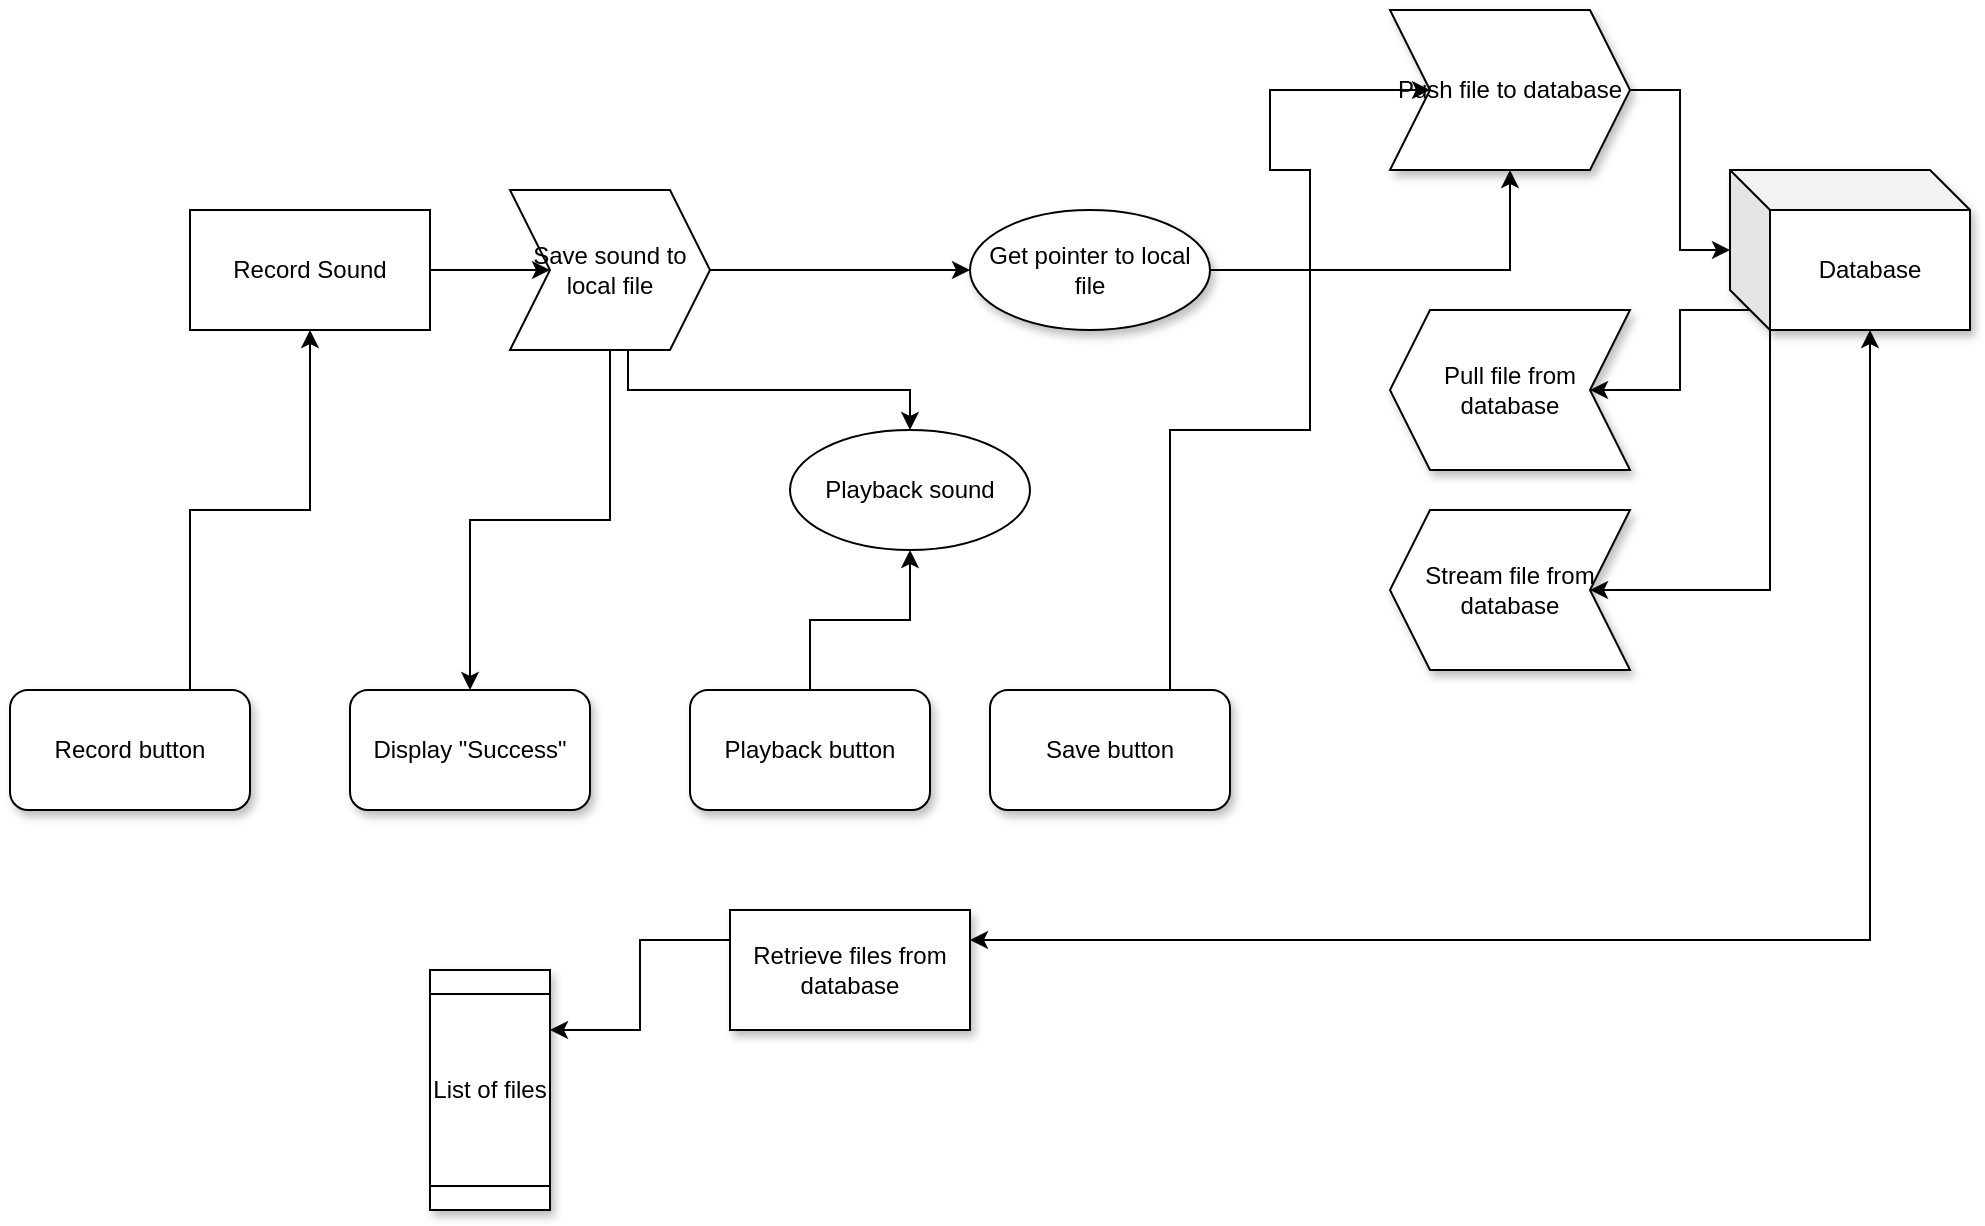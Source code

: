 <mxfile version="20.5.1" type="github">
  <diagram id="zsfYO3QdFuRWlgzIXR3R" name="Page-1">
    <mxGraphModel dx="1209" dy="698" grid="1" gridSize="10" guides="1" tooltips="1" connect="1" arrows="1" fold="1" page="1" pageScale="1" pageWidth="850" pageHeight="1100" math="0" shadow="0">
      <root>
        <mxCell id="0" />
        <mxCell id="1" parent="0" />
        <mxCell id="f9NHMcaMthl4y1IPpYa1-1" value="Text" style="text;html=1;resizable=0;autosize=1;align=center;verticalAlign=middle;points=[];fillColor=none;strokeColor=none;rounded=0;" vertex="1" parent="1">
          <mxGeometry x="400" y="300" width="40" height="20" as="geometry" />
        </mxCell>
        <mxCell id="f9NHMcaMthl4y1IPpYa1-4" value="" style="edgeStyle=orthogonalEdgeStyle;rounded=0;orthogonalLoop=1;jettySize=auto;html=1;" edge="1" parent="1" source="f9NHMcaMthl4y1IPpYa1-2" target="f9NHMcaMthl4y1IPpYa1-3">
          <mxGeometry relative="1" as="geometry" />
        </mxCell>
        <mxCell id="f9NHMcaMthl4y1IPpYa1-2" value="Record Sound" style="rounded=0;whiteSpace=wrap;html=1;" vertex="1" parent="1">
          <mxGeometry x="410" y="280" width="120" height="60" as="geometry" />
        </mxCell>
        <mxCell id="f9NHMcaMthl4y1IPpYa1-6" value="" style="edgeStyle=orthogonalEdgeStyle;rounded=0;orthogonalLoop=1;jettySize=auto;html=1;exitX=0.59;exitY=1;exitDx=0;exitDy=0;exitPerimeter=0;" edge="1" parent="1" source="f9NHMcaMthl4y1IPpYa1-3" target="f9NHMcaMthl4y1IPpYa1-5">
          <mxGeometry relative="1" as="geometry" />
        </mxCell>
        <mxCell id="f9NHMcaMthl4y1IPpYa1-8" value="" style="edgeStyle=orthogonalEdgeStyle;rounded=0;orthogonalLoop=1;jettySize=auto;html=1;" edge="1" parent="1" source="f9NHMcaMthl4y1IPpYa1-3" target="f9NHMcaMthl4y1IPpYa1-7">
          <mxGeometry relative="1" as="geometry" />
        </mxCell>
        <mxCell id="f9NHMcaMthl4y1IPpYa1-28" style="edgeStyle=orthogonalEdgeStyle;rounded=0;orthogonalLoop=1;jettySize=auto;html=1;exitX=0.5;exitY=1;exitDx=0;exitDy=0;" edge="1" parent="1" source="f9NHMcaMthl4y1IPpYa1-3" target="f9NHMcaMthl4y1IPpYa1-27">
          <mxGeometry relative="1" as="geometry" />
        </mxCell>
        <mxCell id="f9NHMcaMthl4y1IPpYa1-3" value="Save sound to local file" style="shape=step;perimeter=stepPerimeter;whiteSpace=wrap;html=1;fixedSize=1;rounded=0;" vertex="1" parent="1">
          <mxGeometry x="570" y="270" width="100" height="80" as="geometry" />
        </mxCell>
        <mxCell id="f9NHMcaMthl4y1IPpYa1-5" value="Playback sound" style="ellipse;whiteSpace=wrap;html=1;rounded=0;" vertex="1" parent="1">
          <mxGeometry x="710" y="390" width="120" height="60" as="geometry" />
        </mxCell>
        <mxCell id="f9NHMcaMthl4y1IPpYa1-24" style="edgeStyle=orthogonalEdgeStyle;rounded=0;orthogonalLoop=1;jettySize=auto;html=1;exitX=0;exitY=0.5;exitDx=0;exitDy=0;" edge="1" parent="1" source="f9NHMcaMthl4y1IPpYa1-7" target="f9NHMcaMthl4y1IPpYa1-14">
          <mxGeometry relative="1" as="geometry" />
        </mxCell>
        <mxCell id="f9NHMcaMthl4y1IPpYa1-7" value="Get pointer to local file" style="ellipse;whiteSpace=wrap;html=1;rounded=0;direction=west;shadow=1;" vertex="1" parent="1">
          <mxGeometry x="800" y="280" width="120" height="60" as="geometry" />
        </mxCell>
        <mxCell id="f9NHMcaMthl4y1IPpYa1-21" style="edgeStyle=orthogonalEdgeStyle;rounded=0;orthogonalLoop=1;jettySize=auto;html=1;exitX=0;exitY=0;exitDx=10;exitDy=70;exitPerimeter=0;" edge="1" parent="1" source="f9NHMcaMthl4y1IPpYa1-12" target="f9NHMcaMthl4y1IPpYa1-15">
          <mxGeometry relative="1" as="geometry" />
        </mxCell>
        <mxCell id="f9NHMcaMthl4y1IPpYa1-22" style="edgeStyle=orthogonalEdgeStyle;rounded=0;orthogonalLoop=1;jettySize=auto;html=1;exitX=0;exitY=0;exitDx=20;exitDy=80;exitPerimeter=0;entryX=0;entryY=0.5;entryDx=0;entryDy=0;" edge="1" parent="1" source="f9NHMcaMthl4y1IPpYa1-12" target="f9NHMcaMthl4y1IPpYa1-17">
          <mxGeometry relative="1" as="geometry">
            <Array as="points">
              <mxPoint x="1200" y="470" />
            </Array>
          </mxGeometry>
        </mxCell>
        <mxCell id="f9NHMcaMthl4y1IPpYa1-12" value="Database" style="shape=cube;whiteSpace=wrap;html=1;boundedLbl=1;backgroundOutline=1;darkOpacity=0.05;darkOpacity2=0.1;shadow=1;" vertex="1" parent="1">
          <mxGeometry x="1180" y="260" width="120" height="80" as="geometry" />
        </mxCell>
        <mxCell id="f9NHMcaMthl4y1IPpYa1-23" style="edgeStyle=orthogonalEdgeStyle;rounded=0;orthogonalLoop=1;jettySize=auto;html=1;exitX=1;exitY=0.5;exitDx=0;exitDy=0;" edge="1" parent="1" source="f9NHMcaMthl4y1IPpYa1-14" target="f9NHMcaMthl4y1IPpYa1-12">
          <mxGeometry relative="1" as="geometry" />
        </mxCell>
        <mxCell id="f9NHMcaMthl4y1IPpYa1-14" value="Push file to database" style="shape=step;perimeter=stepPerimeter;whiteSpace=wrap;html=1;fixedSize=1;shadow=1;" vertex="1" parent="1">
          <mxGeometry x="1010" y="180" width="120" height="80" as="geometry" />
        </mxCell>
        <mxCell id="f9NHMcaMthl4y1IPpYa1-15" value="Pull file from database" style="shape=step;perimeter=stepPerimeter;whiteSpace=wrap;html=1;fixedSize=1;shadow=1;direction=west;" vertex="1" parent="1">
          <mxGeometry x="1010" y="330" width="120" height="80" as="geometry" />
        </mxCell>
        <mxCell id="f9NHMcaMthl4y1IPpYa1-16" value="&lt;span style=&quot;color: rgb(34, 34, 34); font-family: Arial, Helvetica, sans-serif; font-size: small; font-style: normal; font-variant-ligatures: normal; font-variant-caps: normal; font-weight: 400; letter-spacing: normal; orphans: 2; text-align: start; text-indent: 0px; text-transform: none; widows: 2; word-spacing: 0px; -webkit-text-stroke-width: 0px; background-color: rgb(255, 255, 255); text-decoration-thickness: initial; text-decoration-style: initial; text-decoration-color: initial; float: none; display: inline !important;&quot;&gt;210754&lt;/span&gt;" style="text;whiteSpace=wrap;html=1;" vertex="1" parent="1">
          <mxGeometry x="1050" y="470" width="80" height="40" as="geometry" />
        </mxCell>
        <mxCell id="f9NHMcaMthl4y1IPpYa1-17" value="Stream file from database" style="shape=step;perimeter=stepPerimeter;whiteSpace=wrap;html=1;fixedSize=1;shadow=1;direction=west;" vertex="1" parent="1">
          <mxGeometry x="1010" y="430" width="120" height="80" as="geometry" />
        </mxCell>
        <mxCell id="f9NHMcaMthl4y1IPpYa1-26" style="edgeStyle=orthogonalEdgeStyle;rounded=0;orthogonalLoop=1;jettySize=auto;html=1;exitX=0.75;exitY=0;exitDx=0;exitDy=0;entryX=0.5;entryY=1;entryDx=0;entryDy=0;" edge="1" parent="1" source="f9NHMcaMthl4y1IPpYa1-25" target="f9NHMcaMthl4y1IPpYa1-2">
          <mxGeometry relative="1" as="geometry" />
        </mxCell>
        <mxCell id="f9NHMcaMthl4y1IPpYa1-25" value="Record button" style="rounded=1;whiteSpace=wrap;html=1;shadow=1;" vertex="1" parent="1">
          <mxGeometry x="320" y="520" width="120" height="60" as="geometry" />
        </mxCell>
        <mxCell id="f9NHMcaMthl4y1IPpYa1-27" value="Display &quot;Success&quot;" style="rounded=1;whiteSpace=wrap;html=1;shadow=1;" vertex="1" parent="1">
          <mxGeometry x="490" y="520" width="120" height="60" as="geometry" />
        </mxCell>
        <mxCell id="f9NHMcaMthl4y1IPpYa1-30" style="edgeStyle=orthogonalEdgeStyle;rounded=0;orthogonalLoop=1;jettySize=auto;html=1;exitX=0.5;exitY=0;exitDx=0;exitDy=0;entryX=0.5;entryY=1;entryDx=0;entryDy=0;" edge="1" parent="1" source="f9NHMcaMthl4y1IPpYa1-29" target="f9NHMcaMthl4y1IPpYa1-5">
          <mxGeometry relative="1" as="geometry" />
        </mxCell>
        <mxCell id="f9NHMcaMthl4y1IPpYa1-29" value="Playback button" style="rounded=1;whiteSpace=wrap;html=1;shadow=1;" vertex="1" parent="1">
          <mxGeometry x="660" y="520" width="120" height="60" as="geometry" />
        </mxCell>
        <mxCell id="f9NHMcaMthl4y1IPpYa1-32" style="edgeStyle=orthogonalEdgeStyle;rounded=0;orthogonalLoop=1;jettySize=auto;html=1;exitX=0.75;exitY=0;exitDx=0;exitDy=0;entryX=0;entryY=0.5;entryDx=0;entryDy=0;" edge="1" parent="1" source="f9NHMcaMthl4y1IPpYa1-31" target="f9NHMcaMthl4y1IPpYa1-14">
          <mxGeometry relative="1" as="geometry">
            <Array as="points">
              <mxPoint x="900" y="390" />
              <mxPoint x="970" y="390" />
              <mxPoint x="970" y="260" />
              <mxPoint x="950" y="260" />
              <mxPoint x="950" y="220" />
            </Array>
          </mxGeometry>
        </mxCell>
        <mxCell id="f9NHMcaMthl4y1IPpYa1-31" value="Save button" style="rounded=1;whiteSpace=wrap;html=1;shadow=1;" vertex="1" parent="1">
          <mxGeometry x="810" y="520" width="120" height="60" as="geometry" />
        </mxCell>
        <mxCell id="f9NHMcaMthl4y1IPpYa1-36" style="edgeStyle=orthogonalEdgeStyle;rounded=0;orthogonalLoop=1;jettySize=auto;html=1;exitX=1;exitY=0.25;exitDx=0;exitDy=0;entryX=0;entryY=0;entryDx=70;entryDy=80;entryPerimeter=0;endArrow=classic;endFill=1;startArrow=classic;startFill=1;" edge="1" parent="1" source="f9NHMcaMthl4y1IPpYa1-34" target="f9NHMcaMthl4y1IPpYa1-12">
          <mxGeometry relative="1" as="geometry" />
        </mxCell>
        <mxCell id="f9NHMcaMthl4y1IPpYa1-37" style="edgeStyle=orthogonalEdgeStyle;rounded=0;orthogonalLoop=1;jettySize=auto;html=1;exitX=0;exitY=0.25;exitDx=0;exitDy=0;entryX=0.25;entryY=0;entryDx=0;entryDy=0;" edge="1" parent="1" source="f9NHMcaMthl4y1IPpYa1-34" target="f9NHMcaMthl4y1IPpYa1-35">
          <mxGeometry relative="1" as="geometry" />
        </mxCell>
        <mxCell id="f9NHMcaMthl4y1IPpYa1-34" value="Retrieve files from database" style="rounded=0;whiteSpace=wrap;html=1;shadow=1;" vertex="1" parent="1">
          <mxGeometry x="680" y="630" width="120" height="60" as="geometry" />
        </mxCell>
        <mxCell id="f9NHMcaMthl4y1IPpYa1-35" value="List of files" style="shape=process;whiteSpace=wrap;html=1;backgroundOutline=1;shadow=1;direction=south;" vertex="1" parent="1">
          <mxGeometry x="530" y="660" width="60" height="120" as="geometry" />
        </mxCell>
      </root>
    </mxGraphModel>
  </diagram>
</mxfile>
